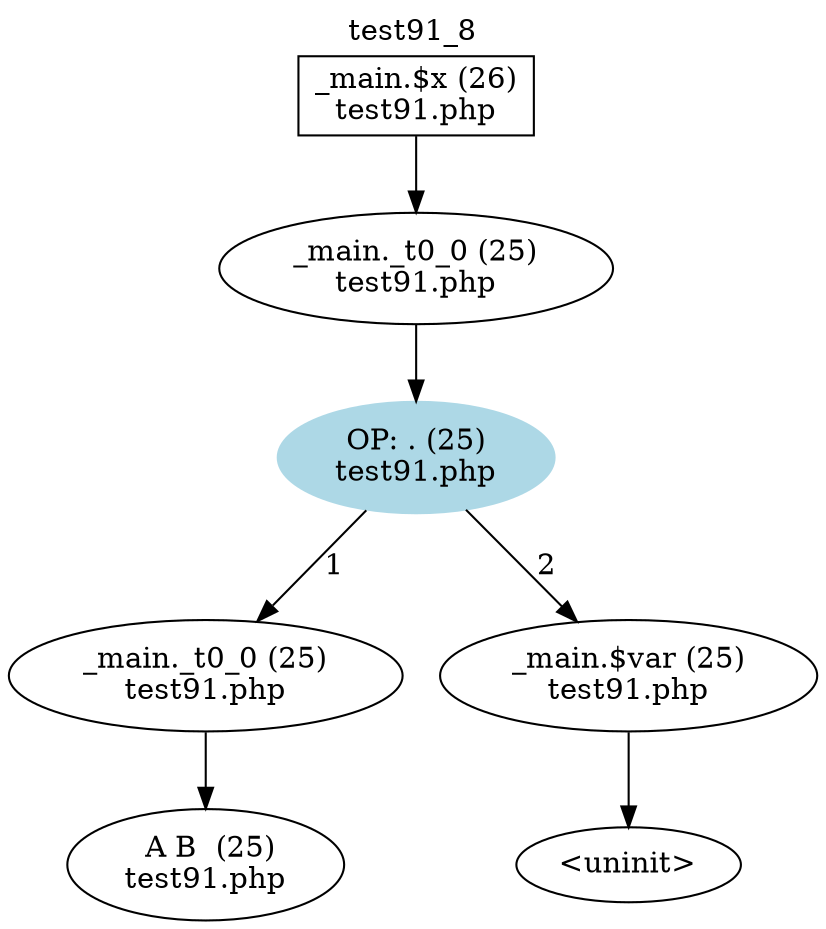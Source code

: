 digraph cfg {
  label="test91_8";
  labelloc=t;
  n1 [shape=box, label="_main.$x (26)\ntest91.php"];
  n2 [shape=ellipse, label="_main._t0_0 (25)\ntest91.php"];
  n3 [shape=ellipse, label="OP: . (25)\ntest91.php",style=filled,color=lightblue];
  n4 [shape=ellipse, label="_main._t0_0 (25)\ntest91.php"];
  n5 [shape=ellipse, label="_main.$var (25)\ntest91.php"];
  n6 [shape=ellipse, label=" A B  (25)\ntest91.php"];
  n7 [shape=ellipse, label="<uninit>"];
  n1 -> n2;
  n2 -> n3;
  n3 -> n4[label="1"];
  n3 -> n5[label="2"];
  n4 -> n6;
  n5 -> n7;
}
